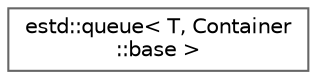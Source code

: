 digraph "Graphical Class Hierarchy"
{
 // LATEX_PDF_SIZE
  bgcolor="transparent";
  edge [fontname=Helvetica,fontsize=10,labelfontname=Helvetica,labelfontsize=10];
  node [fontname=Helvetica,fontsize=10,shape=box,height=0.2,width=0.4];
  rankdir="LR";
  Node0 [id="Node000000",label="estd::queue\< T, Container\l::base \>",height=0.2,width=0.4,color="grey40", fillcolor="white", style="filled",URL="$d8/dd2/classestd_1_1queue.html",tooltip=" "];
}
